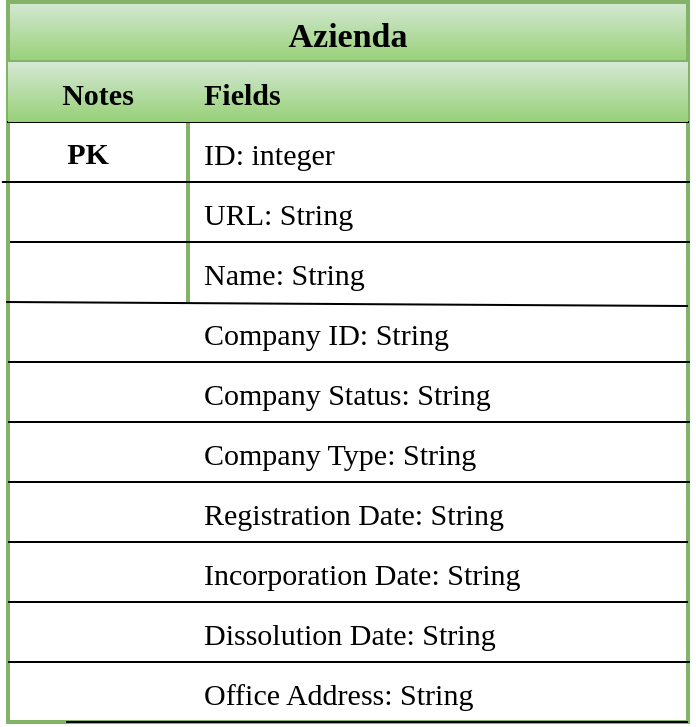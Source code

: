 <mxfile version="15.7.3" type="device"><diagram id="rPoiL0jZXiQmV5_kI8fg" name="Pagina-1"><mxGraphModel dx="1038" dy="641" grid="1" gridSize="10" guides="1" tooltips="1" connect="1" arrows="1" fold="1" page="1" pageScale="1" pageWidth="1169" pageHeight="827" math="0" shadow="0"><root><mxCell id="0"/><mxCell id="1" parent="0"/><mxCell id="fm9XQtmq9WFvYwqSuowM-1" value="Azienda" style="shape=table;startSize=30;container=1;collapsible=1;childLayout=tableLayout;fixedRows=1;rowLines=0;fontStyle=1;align=center;resizeLast=1;fontSize=17;strokeWidth=2;fillColor=#d5e8d4;gradientColor=#97d077;strokeColor=#82b366;fontFamily=Verdana;" parent="1" vertex="1"><mxGeometry x="120" y="120" width="340" height="360" as="geometry"/></mxCell><mxCell id="fm9XQtmq9WFvYwqSuowM-2" value="" style="shape=partialRectangle;collapsible=0;dropTarget=0;pointerEvents=0;fillColor=none;top=0;left=0;bottom=1;right=0;points=[[0,0.5],[1,0.5]];portConstraint=eastwest;fontSize=15;fontFamily=Verdana;" parent="fm9XQtmq9WFvYwqSuowM-1" vertex="1"><mxGeometry y="30" width="340" height="30" as="geometry"/></mxCell><mxCell id="fm9XQtmq9WFvYwqSuowM-3" value="Notes" style="shape=partialRectangle;connectable=0;fillColor=#d5e8d4;top=0;left=0;bottom=0;right=0;fontStyle=1;overflow=hidden;fontSize=15;strokeColor=#82b366;gradientColor=#97d077;fontFamily=Verdana;" parent="fm9XQtmq9WFvYwqSuowM-2" vertex="1"><mxGeometry width="90" height="30" as="geometry"><mxRectangle width="90" height="30" as="alternateBounds"/></mxGeometry></mxCell><mxCell id="fm9XQtmq9WFvYwqSuowM-4" value="Fields" style="shape=partialRectangle;connectable=0;fillColor=#d5e8d4;top=0;left=0;bottom=0;right=0;align=left;spacingLeft=6;fontStyle=1;overflow=hidden;fontSize=15;strokeColor=#82b366;gradientColor=#97d077;fontFamily=Verdana;" parent="fm9XQtmq9WFvYwqSuowM-2" vertex="1"><mxGeometry x="90" width="250" height="30" as="geometry"><mxRectangle width="250" height="30" as="alternateBounds"/></mxGeometry></mxCell><mxCell id="fm9XQtmq9WFvYwqSuowM-5" value="" style="shape=partialRectangle;collapsible=0;dropTarget=0;pointerEvents=0;fillColor=none;top=0;left=0;bottom=0;right=0;points=[[0,0.5],[1,0.5]];portConstraint=eastwest;fontSize=15;fontFamily=Verdana;" parent="fm9XQtmq9WFvYwqSuowM-1" vertex="1"><mxGeometry y="60" width="340" height="30" as="geometry"/></mxCell><mxCell id="fm9XQtmq9WFvYwqSuowM-6" value="" style="shape=partialRectangle;connectable=0;fillColor=none;top=0;left=0;bottom=0;right=0;editable=1;overflow=hidden;fontSize=15;fontFamily=Verdana;" parent="fm9XQtmq9WFvYwqSuowM-5" vertex="1"><mxGeometry width="90" height="30" as="geometry"><mxRectangle width="90" height="30" as="alternateBounds"/></mxGeometry></mxCell><mxCell id="fm9XQtmq9WFvYwqSuowM-7" value="ID: integer" style="shape=partialRectangle;connectable=0;fillColor=none;top=0;left=0;bottom=0;right=0;align=left;spacingLeft=6;overflow=hidden;fontSize=15;fontStyle=0;fontFamily=Verdana;" parent="fm9XQtmq9WFvYwqSuowM-5" vertex="1"><mxGeometry x="90" width="250" height="30" as="geometry"><mxRectangle width="250" height="30" as="alternateBounds"/></mxGeometry></mxCell><mxCell id="fm9XQtmq9WFvYwqSuowM-8" value="" style="shape=partialRectangle;collapsible=0;dropTarget=0;pointerEvents=0;fillColor=none;top=0;left=0;bottom=0;right=0;points=[[0,0.5],[1,0.5]];portConstraint=eastwest;fontSize=15;fontFamily=Verdana;" parent="fm9XQtmq9WFvYwqSuowM-1" vertex="1"><mxGeometry y="90" width="340" height="30" as="geometry"/></mxCell><mxCell id="fm9XQtmq9WFvYwqSuowM-9" value="" style="shape=partialRectangle;connectable=0;fillColor=none;top=0;left=0;bottom=0;right=0;editable=1;overflow=hidden;fontSize=15;fontFamily=Verdana;" parent="fm9XQtmq9WFvYwqSuowM-8" vertex="1"><mxGeometry width="90" height="30" as="geometry"><mxRectangle width="90" height="30" as="alternateBounds"/></mxGeometry></mxCell><mxCell id="fm9XQtmq9WFvYwqSuowM-10" value="URL: String" style="shape=partialRectangle;connectable=0;fillColor=none;top=0;left=0;bottom=0;right=0;align=left;spacingLeft=6;overflow=hidden;fontSize=15;perimeterSpacing=0;strokeColor=#000000;fontFamily=Verdana;" parent="fm9XQtmq9WFvYwqSuowM-8" vertex="1"><mxGeometry x="90" width="250" height="30" as="geometry"><mxRectangle width="250" height="30" as="alternateBounds"/></mxGeometry></mxCell><mxCell id="fm9XQtmq9WFvYwqSuowM-11" value="" style="shape=partialRectangle;collapsible=0;dropTarget=0;pointerEvents=0;fillColor=none;top=0;left=0;bottom=0;right=0;points=[[0,0.5],[1,0.5]];portConstraint=eastwest;fontSize=15;fontFamily=Verdana;" parent="fm9XQtmq9WFvYwqSuowM-1" vertex="1"><mxGeometry y="120" width="340" height="30" as="geometry"/></mxCell><mxCell id="fm9XQtmq9WFvYwqSuowM-12" value="" style="shape=partialRectangle;connectable=0;fillColor=none;top=0;left=0;bottom=0;right=0;editable=1;overflow=hidden;fontSize=15;fontFamily=Verdana;" parent="fm9XQtmq9WFvYwqSuowM-11" vertex="1"><mxGeometry width="90" height="30" as="geometry"><mxRectangle width="90" height="30" as="alternateBounds"/></mxGeometry></mxCell><mxCell id="fm9XQtmq9WFvYwqSuowM-13" value="Name: String" style="shape=partialRectangle;connectable=0;fillColor=none;top=0;left=0;bottom=0;right=0;align=left;spacingLeft=6;overflow=hidden;fontSize=15;fontFamily=Verdana;" parent="fm9XQtmq9WFvYwqSuowM-11" vertex="1"><mxGeometry x="90" width="250" height="30" as="geometry"><mxRectangle width="250" height="30" as="alternateBounds"/></mxGeometry></mxCell><mxCell id="fm9XQtmq9WFvYwqSuowM-33" value="" style="endArrow=none;html=1;rounded=0;fontSize=15;entryX=1.003;entryY=1;entryDx=0;entryDy=0;entryPerimeter=0;exitX=-0.009;exitY=0;exitDx=0;exitDy=0;strokeWidth=1;fontFamily=Verdana;exitPerimeter=0;" parent="fm9XQtmq9WFvYwqSuowM-1" source="fm9XQtmq9WFvYwqSuowM-8" target="fm9XQtmq9WFvYwqSuowM-5" edge="1"><mxGeometry width="50" height="50" relative="1" as="geometry"><mxPoint x="570" y="370" as="sourcePoint"/><mxPoint x="620" y="320" as="targetPoint"/><Array as="points"/></mxGeometry></mxCell><mxCell id="fm9XQtmq9WFvYwqSuowM-14" value="" style="shape=partialRectangle;collapsible=0;dropTarget=0;pointerEvents=0;fillColor=none;top=0;left=0;bottom=0;right=0;points=[[0,0.5],[1,0.5]];portConstraint=eastwest;fontSize=15;perimeterSpacing=0;strokeColor=#000000;fontStyle=1;fontFamily=Verdana;" parent="1" vertex="1"><mxGeometry x="130" y="270" width="310" height="30" as="geometry"/></mxCell><mxCell id="fm9XQtmq9WFvYwqSuowM-15" value="" style="shape=partialRectangle;connectable=0;fillColor=none;top=0;left=0;bottom=0;right=0;editable=1;overflow=hidden;fontSize=15;fontStyle=1;fontFamily=Verdana;" parent="fm9XQtmq9WFvYwqSuowM-14" vertex="1"><mxGeometry width="80" height="30" as="geometry"><mxRectangle width="80" height="30" as="alternateBounds"/></mxGeometry></mxCell><mxCell id="fm9XQtmq9WFvYwqSuowM-16" value="Company ID: String" style="shape=partialRectangle;connectable=0;fillColor=none;top=0;left=0;bottom=0;right=0;align=left;spacingLeft=6;overflow=hidden;fontSize=15;fontFamily=Verdana;" parent="fm9XQtmq9WFvYwqSuowM-14" vertex="1"><mxGeometry x="80" width="230" height="30" as="geometry"><mxRectangle width="230" height="30" as="alternateBounds"/></mxGeometry></mxCell><mxCell id="fm9XQtmq9WFvYwqSuowM-17" value="" style="shape=partialRectangle;collapsible=0;dropTarget=0;pointerEvents=0;fillColor=none;top=0;left=0;bottom=0;right=0;points=[[0,0.5],[1,0.5]];portConstraint=eastwest;fontSize=15;fontFamily=Verdana;" parent="1" vertex="1"><mxGeometry x="150" y="300" width="310" height="30" as="geometry"/></mxCell><mxCell id="fm9XQtmq9WFvYwqSuowM-18" value="" style="shape=partialRectangle;connectable=0;fillColor=none;top=0;left=0;bottom=0;right=0;editable=1;overflow=hidden;fontSize=15;fontFamily=Verdana;" parent="fm9XQtmq9WFvYwqSuowM-17" vertex="1"><mxGeometry width="80" height="30" as="geometry"><mxRectangle width="80" height="30" as="alternateBounds"/></mxGeometry></mxCell><mxCell id="fm9XQtmq9WFvYwqSuowM-19" value="" style="shape=partialRectangle;connectable=0;fillColor=none;top=0;left=0;bottom=0;right=0;align=left;spacingLeft=6;overflow=hidden;fontSize=15;fontFamily=Verdana;" parent="fm9XQtmq9WFvYwqSuowM-17" vertex="1"><mxGeometry x="80" width="230" height="30" as="geometry"><mxRectangle width="230" height="30" as="alternateBounds"/></mxGeometry></mxCell><mxCell id="fm9XQtmq9WFvYwqSuowM-20" value="PK" style="text;html=1;strokeColor=none;fillColor=none;align=center;verticalAlign=middle;whiteSpace=wrap;rounded=0;fontSize=15;fontStyle=1;fontFamily=Verdana;" parent="1" vertex="1"><mxGeometry x="120" y="180" width="80" height="30" as="geometry"/></mxCell><mxCell id="fm9XQtmq9WFvYwqSuowM-21" value="" style="shape=partialRectangle;collapsible=0;dropTarget=0;pointerEvents=0;fillColor=none;top=0;left=0;bottom=0;right=0;points=[[0,0.5],[1,0.5]];portConstraint=eastwest;fontSize=15;perimeterSpacing=0;strokeColor=#000000;fontFamily=Verdana;" parent="1" vertex="1"><mxGeometry x="130" y="300" width="310" height="30" as="geometry"/></mxCell><mxCell id="fm9XQtmq9WFvYwqSuowM-22" value="" style="shape=partialRectangle;connectable=0;fillColor=none;top=0;left=0;bottom=0;right=0;editable=1;overflow=hidden;fontSize=15;fontFamily=Verdana;" parent="fm9XQtmq9WFvYwqSuowM-21" vertex="1"><mxGeometry width="80" height="30" as="geometry"><mxRectangle width="80" height="30" as="alternateBounds"/></mxGeometry></mxCell><mxCell id="fm9XQtmq9WFvYwqSuowM-23" value="Company Status: String" style="shape=partialRectangle;connectable=0;fillColor=none;top=0;left=0;bottom=0;right=0;align=left;spacingLeft=6;overflow=hidden;fontSize=15;fontFamily=Verdana;" parent="fm9XQtmq9WFvYwqSuowM-21" vertex="1"><mxGeometry x="80" width="230" height="30" as="geometry"><mxRectangle width="230" height="30" as="alternateBounds"/></mxGeometry></mxCell><mxCell id="fm9XQtmq9WFvYwqSuowM-24" value="" style="shape=partialRectangle;collapsible=0;dropTarget=0;pointerEvents=0;fillColor=none;top=0;left=0;bottom=0;right=0;points=[[0,0.5],[1,0.5]];portConstraint=eastwest;fontSize=15;fontFamily=Verdana;" parent="1" vertex="1"><mxGeometry x="130" y="330" width="310" height="30" as="geometry"/></mxCell><mxCell id="fm9XQtmq9WFvYwqSuowM-25" value="" style="shape=partialRectangle;connectable=0;fillColor=none;top=0;left=0;bottom=0;right=0;editable=1;overflow=hidden;fontSize=15;fontFamily=Verdana;" parent="fm9XQtmq9WFvYwqSuowM-24" vertex="1"><mxGeometry width="80" height="30" as="geometry"><mxRectangle width="80" height="30" as="alternateBounds"/></mxGeometry></mxCell><mxCell id="fm9XQtmq9WFvYwqSuowM-26" value="Company Type: String" style="shape=partialRectangle;connectable=0;fillColor=none;top=0;left=0;bottom=0;right=0;align=left;spacingLeft=6;overflow=hidden;fontSize=15;fontFamily=Verdana;" parent="fm9XQtmq9WFvYwqSuowM-24" vertex="1"><mxGeometry x="80" width="230" height="30" as="geometry"><mxRectangle width="230" height="30" as="alternateBounds"/></mxGeometry></mxCell><mxCell id="fm9XQtmq9WFvYwqSuowM-27" value="" style="shape=partialRectangle;collapsible=0;dropTarget=0;pointerEvents=0;fillColor=none;top=0;left=0;bottom=0;right=0;points=[[0,0.5],[1,0.5]];portConstraint=eastwest;fontSize=15;fontFamily=Verdana;" parent="1" vertex="1"><mxGeometry x="130" y="360" width="310" height="30" as="geometry"/></mxCell><mxCell id="fm9XQtmq9WFvYwqSuowM-29" value="Registration Date: String" style="shape=partialRectangle;connectable=0;fillColor=none;top=0;left=0;bottom=0;right=0;align=left;spacingLeft=6;overflow=hidden;fontSize=15;fontFamily=Verdana;" parent="fm9XQtmq9WFvYwqSuowM-27" vertex="1"><mxGeometry x="80" width="230" height="30" as="geometry"><mxRectangle width="230" height="30" as="alternateBounds"/></mxGeometry></mxCell><mxCell id="fm9XQtmq9WFvYwqSuowM-30" value="Incorporation Date: String" style="shape=partialRectangle;connectable=0;fillColor=none;top=0;left=0;bottom=0;right=0;align=left;spacingLeft=6;overflow=hidden;fontSize=15;fontFamily=Verdana;" parent="1" vertex="1"><mxGeometry x="210" y="390" width="230" height="30" as="geometry"><mxRectangle width="230" height="30" as="alternateBounds"/></mxGeometry></mxCell><mxCell id="fm9XQtmq9WFvYwqSuowM-31" value="Dissolution Date: String" style="shape=partialRectangle;connectable=0;fillColor=none;top=0;left=0;bottom=0;right=0;align=left;spacingLeft=6;overflow=hidden;fontSize=15;fontFamily=Verdana;" parent="1" vertex="1"><mxGeometry x="210" y="420" width="230" height="30" as="geometry"><mxRectangle width="230" height="30" as="alternateBounds"/></mxGeometry></mxCell><mxCell id="fm9XQtmq9WFvYwqSuowM-32" value="Office Address: String" style="shape=partialRectangle;connectable=0;fillColor=none;top=0;left=0;bottom=0;right=0;align=left;spacingLeft=6;overflow=hidden;fontSize=15;fontFamily=Verdana;" parent="1" vertex="1"><mxGeometry x="210" y="450" width="230" height="30" as="geometry"><mxRectangle width="230" height="30" as="alternateBounds"/></mxGeometry></mxCell><mxCell id="fm9XQtmq9WFvYwqSuowM-34" value="" style="endArrow=none;html=1;rounded=0;fontSize=15;entryX=1.003;entryY=1;entryDx=0;entryDy=0;entryPerimeter=0;exitX=0.003;exitY=1;exitDx=0;exitDy=0;strokeWidth=1;fontFamily=Verdana;exitPerimeter=0;" parent="1" source="fm9XQtmq9WFvYwqSuowM-8" edge="1"><mxGeometry width="50" height="50" relative="1" as="geometry"><mxPoint x="150" y="240" as="sourcePoint"/><mxPoint x="460.93" y="240" as="targetPoint"/><Array as="points"/></mxGeometry></mxCell><mxCell id="fm9XQtmq9WFvYwqSuowM-35" value="" style="endArrow=none;html=1;rounded=0;fontSize=15;entryX=1;entryY=1.067;entryDx=0;entryDy=0;entryPerimeter=0;exitX=0;exitY=1;exitDx=0;exitDy=0;strokeWidth=1;fontFamily=Verdana;" parent="1" target="fm9XQtmq9WFvYwqSuowM-11" edge="1"><mxGeometry width="50" height="50" relative="1" as="geometry"><mxPoint x="119.07" y="270" as="sourcePoint"/><mxPoint x="430.0" y="270" as="targetPoint"/><Array as="points"/></mxGeometry></mxCell><mxCell id="fm9XQtmq9WFvYwqSuowM-36" value="" style="endArrow=none;html=1;rounded=0;fontSize=15;entryX=1.003;entryY=1;entryDx=0;entryDy=0;entryPerimeter=0;exitX=0;exitY=0.5;exitDx=0;exitDy=0;strokeWidth=1;fontFamily=Verdana;" parent="1" source="fm9XQtmq9WFvYwqSuowM-1" edge="1"><mxGeometry width="50" height="50" relative="1" as="geometry"><mxPoint x="150" y="300" as="sourcePoint"/><mxPoint x="460.93" y="300" as="targetPoint"/><Array as="points"/></mxGeometry></mxCell><mxCell id="fm9XQtmq9WFvYwqSuowM-37" value="" style="endArrow=none;html=1;rounded=0;fontSize=15;entryX=1.003;entryY=1;entryDx=0;entryDy=0;entryPerimeter=0;strokeWidth=1;fontFamily=Verdana;" parent="1" edge="1"><mxGeometry width="50" height="50" relative="1" as="geometry"><mxPoint x="120" y="330" as="sourcePoint"/><mxPoint x="460.93" y="330" as="targetPoint"/><Array as="points"/></mxGeometry></mxCell><mxCell id="fm9XQtmq9WFvYwqSuowM-38" value="" style="endArrow=none;html=1;rounded=0;fontSize=15;entryX=1.003;entryY=1;entryDx=0;entryDy=0;entryPerimeter=0;strokeWidth=1;fontFamily=Verdana;" parent="1" edge="1"><mxGeometry width="50" height="50" relative="1" as="geometry"><mxPoint x="120" y="360" as="sourcePoint"/><mxPoint x="460.93" y="360" as="targetPoint"/><Array as="points"/></mxGeometry></mxCell><mxCell id="fm9XQtmq9WFvYwqSuowM-39" value="" style="endArrow=none;html=1;rounded=0;fontSize=15;entryX=1.003;entryY=1;entryDx=0;entryDy=0;entryPerimeter=0;exitX=0;exitY=0.75;exitDx=0;exitDy=0;strokeWidth=1;fontFamily=Verdana;" parent="1" source="fm9XQtmq9WFvYwqSuowM-1" edge="1"><mxGeometry width="50" height="50" relative="1" as="geometry"><mxPoint x="149.07" y="390" as="sourcePoint"/><mxPoint x="460.0" y="390" as="targetPoint"/><Array as="points"/></mxGeometry></mxCell><mxCell id="fm9XQtmq9WFvYwqSuowM-40" value="" style="endArrow=none;html=1;rounded=0;fontSize=15;entryX=1.003;entryY=1;entryDx=0;entryDy=0;entryPerimeter=0;strokeWidth=1;fontFamily=Verdana;" parent="1" edge="1"><mxGeometry width="50" height="50" relative="1" as="geometry"><mxPoint x="120" y="420" as="sourcePoint"/><mxPoint x="460.0" y="420" as="targetPoint"/><Array as="points"/></mxGeometry></mxCell><mxCell id="fm9XQtmq9WFvYwqSuowM-41" value="" style="endArrow=none;html=1;rounded=0;fontSize=15;entryX=1.003;entryY=1;entryDx=0;entryDy=0;entryPerimeter=0;strokeWidth=1;fontFamily=Verdana;" parent="1" edge="1"><mxGeometry width="50" height="50" relative="1" as="geometry"><mxPoint x="120" y="450" as="sourcePoint"/><mxPoint x="460.93" y="450" as="targetPoint"/><Array as="points"/></mxGeometry></mxCell><mxCell id="fm9XQtmq9WFvYwqSuowM-42" value="" style="endArrow=none;html=1;rounded=0;fontSize=15;entryX=1.003;entryY=1;entryDx=0;entryDy=0;entryPerimeter=0;exitX=0;exitY=1;exitDx=0;exitDy=0;fontFamily=Verdana;" parent="1" edge="1"><mxGeometry width="50" height="50" relative="1" as="geometry"><mxPoint x="149.07" y="480" as="sourcePoint"/><mxPoint x="460.0" y="480" as="targetPoint"/><Array as="points"/></mxGeometry></mxCell></root></mxGraphModel></diagram></mxfile>